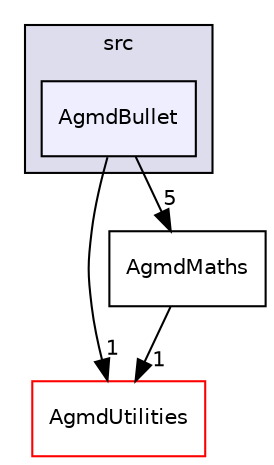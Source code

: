 digraph "src/AgmdBullet" {
  compound=true
  node [ fontsize="10", fontname="Helvetica"];
  edge [ labelfontsize="10", labelfontname="Helvetica"];
  subgraph clusterdir_b410d07ab593881ab11f161da7a80e94 {
    graph [ bgcolor="#ddddee", pencolor="black", label="src" fontname="Helvetica", fontsize="10", URL="dir_b410d07ab593881ab11f161da7a80e94.html"]
  dir_3ddf12edb561dc5b4bdfe2427101ddad [shape=box, label="AgmdBullet", style="filled", fillcolor="#eeeeff", pencolor="black", URL="dir_3ddf12edb561dc5b4bdfe2427101ddad.html"];
  }
  dir_c11272a1c791afc0e19bc74f6f6797fb [shape=box label="AgmdUtilities" fillcolor="white" style="filled" color="red" URL="dir_c11272a1c791afc0e19bc74f6f6797fb.html"];
  dir_63fe998611d45edd7ddae16015d2257a [shape=box label="AgmdMaths" URL="dir_63fe998611d45edd7ddae16015d2257a.html"];
  dir_3ddf12edb561dc5b4bdfe2427101ddad->dir_c11272a1c791afc0e19bc74f6f6797fb [headlabel="1", labeldistance=1.5 headhref="dir_000022_000034.html"];
  dir_3ddf12edb561dc5b4bdfe2427101ddad->dir_63fe998611d45edd7ddae16015d2257a [headlabel="5", labeldistance=1.5 headhref="dir_000022_000025.html"];
  dir_63fe998611d45edd7ddae16015d2257a->dir_c11272a1c791afc0e19bc74f6f6797fb [headlabel="1", labeldistance=1.5 headhref="dir_000025_000034.html"];
}
